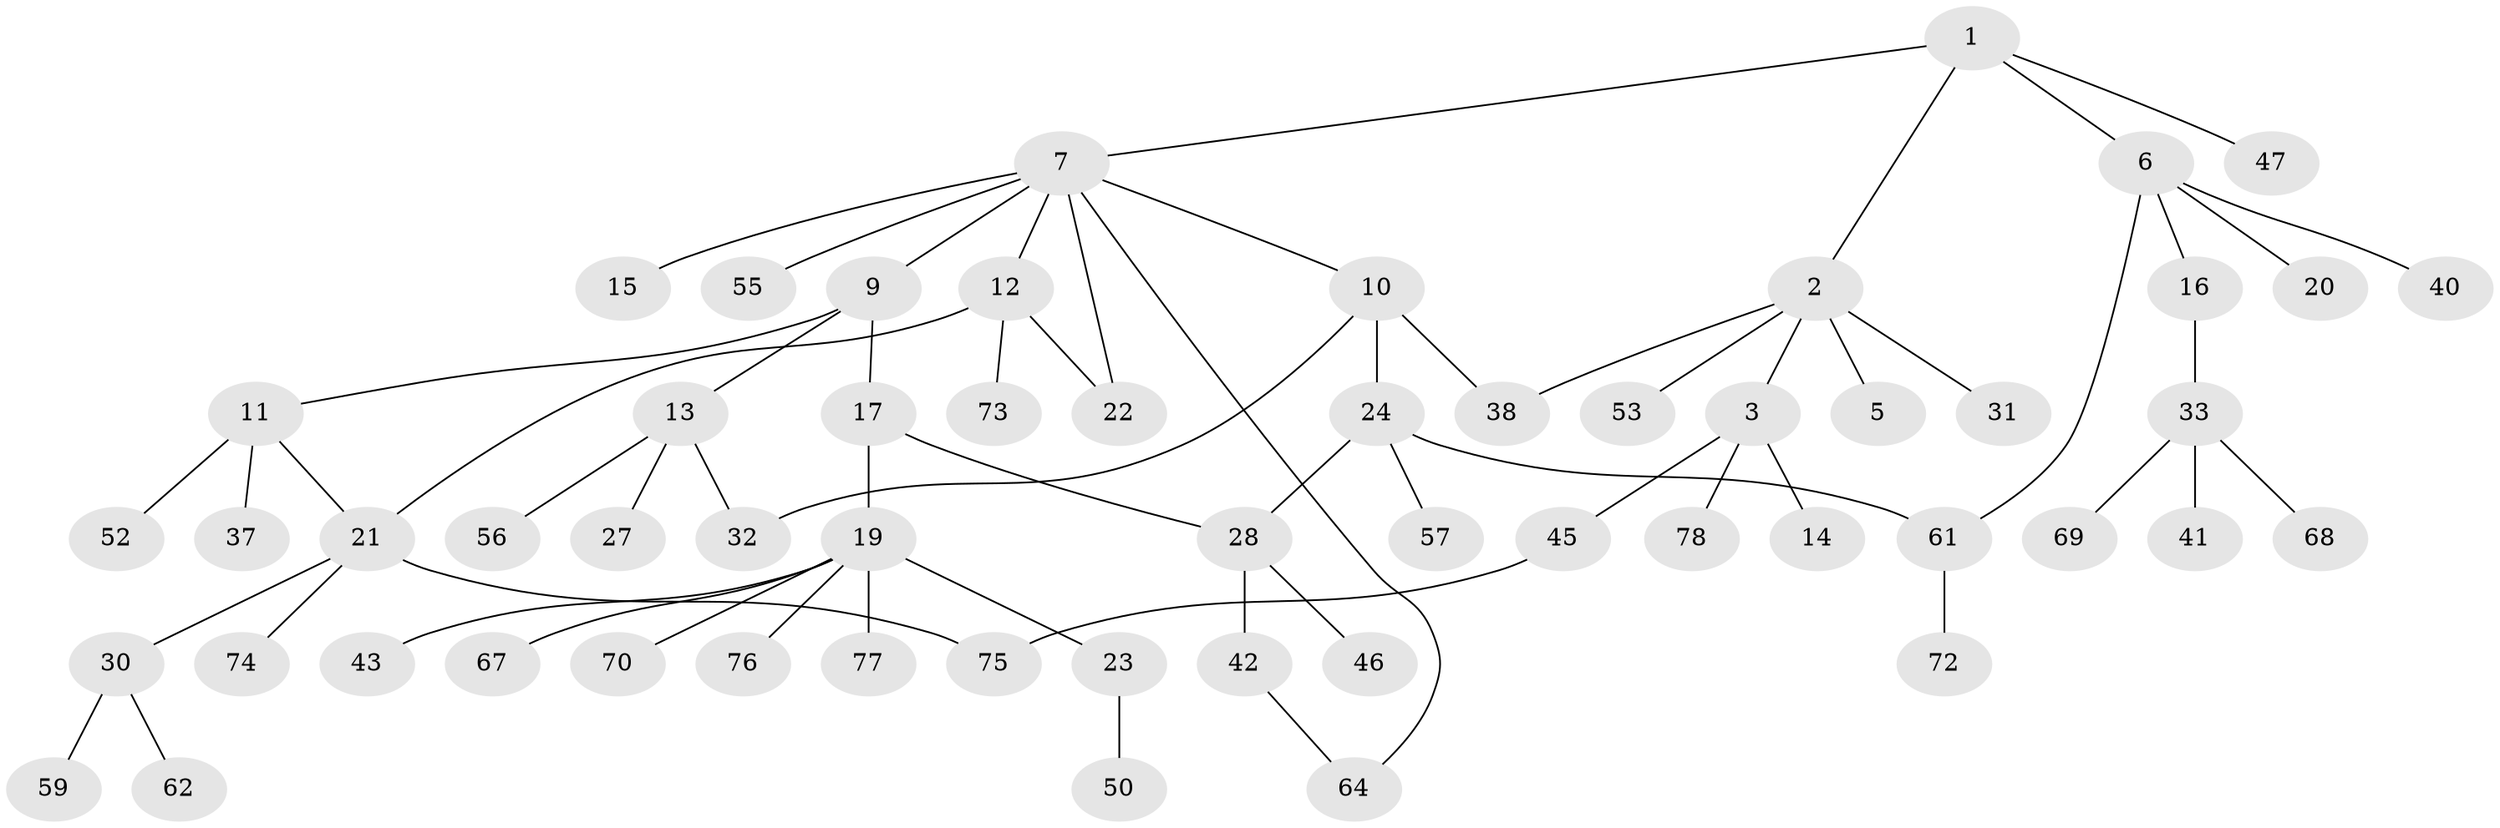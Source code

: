 // Generated by graph-tools (version 1.1) at 2025/51/02/27/25 19:51:35]
// undirected, 57 vertices, 64 edges
graph export_dot {
graph [start="1"]
  node [color=gray90,style=filled];
  1 [super="+34"];
  2 [super="+4"];
  3 [super="+54"];
  5 [super="+66"];
  6 [super="+63"];
  7 [super="+8"];
  9;
  10 [super="+51"];
  11 [super="+36"];
  12 [super="+39"];
  13 [super="+18"];
  14;
  15;
  16;
  17;
  19 [super="+25"];
  20;
  21 [super="+29"];
  22 [super="+44"];
  23;
  24 [super="+26"];
  27;
  28;
  30 [super="+48"];
  31;
  32;
  33 [super="+35"];
  37;
  38;
  40;
  41;
  42 [super="+49"];
  43;
  45 [super="+58"];
  46;
  47;
  50 [super="+60"];
  52;
  53;
  55;
  56;
  57;
  59;
  61;
  62 [super="+71"];
  64 [super="+65"];
  67;
  68;
  69;
  70;
  72;
  73;
  74;
  75;
  76;
  77;
  78;
  1 -- 2;
  1 -- 6;
  1 -- 7;
  1 -- 47;
  2 -- 3;
  2 -- 31;
  2 -- 5;
  2 -- 53;
  2 -- 38;
  3 -- 14;
  3 -- 45;
  3 -- 78;
  6 -- 16;
  6 -- 20;
  6 -- 40;
  6 -- 61;
  7 -- 9;
  7 -- 10;
  7 -- 12;
  7 -- 64;
  7 -- 55;
  7 -- 22;
  7 -- 15;
  9 -- 11;
  9 -- 13;
  9 -- 17;
  10 -- 24;
  10 -- 38;
  10 -- 32;
  11 -- 52;
  11 -- 37;
  11 -- 21;
  12 -- 21;
  12 -- 22;
  12 -- 73;
  13 -- 27;
  13 -- 32;
  13 -- 56;
  16 -- 33;
  17 -- 19;
  17 -- 28;
  19 -- 23;
  19 -- 67;
  19 -- 70;
  19 -- 76;
  19 -- 77;
  19 -- 43;
  21 -- 30;
  21 -- 74;
  21 -- 75;
  23 -- 50;
  24 -- 28;
  24 -- 57;
  24 -- 61;
  28 -- 42;
  28 -- 46;
  30 -- 62;
  30 -- 59;
  33 -- 68;
  33 -- 69;
  33 -- 41;
  42 -- 64;
  45 -- 75;
  61 -- 72;
}
